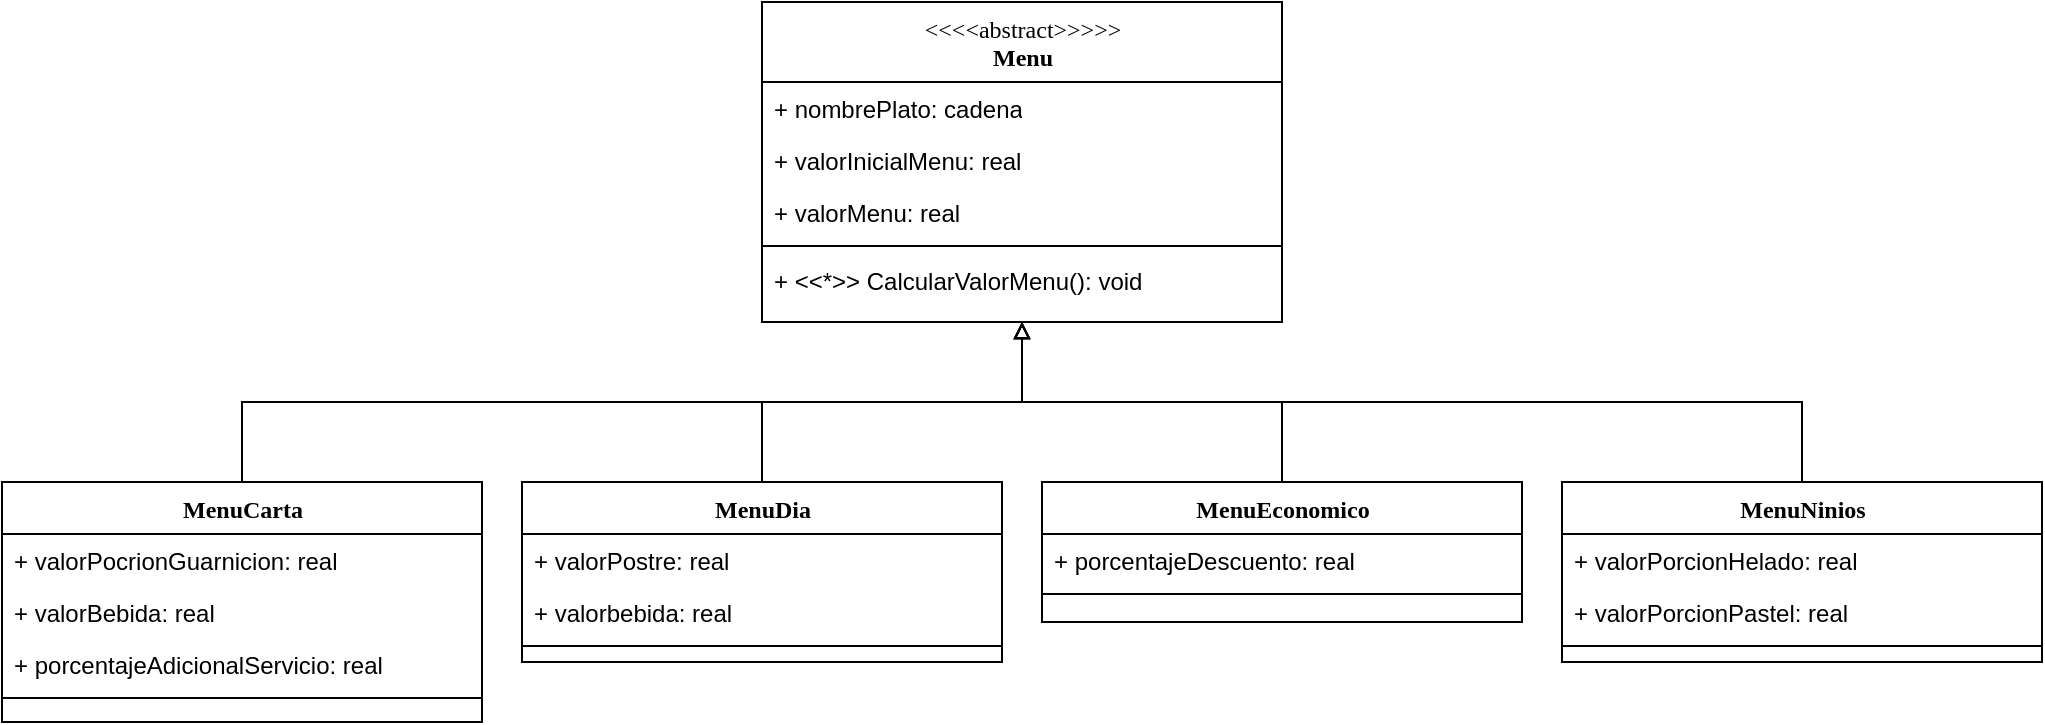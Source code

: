 <mxfile version="24.5.3" type="device">
  <diagram name="Page-1" id="KEOrZav76Aly4ivOEtbQ">
    <mxGraphModel dx="2417" dy="1123" grid="1" gridSize="10" guides="1" tooltips="1" connect="1" arrows="1" fold="1" page="1" pageScale="1" pageWidth="827" pageHeight="1169" math="0" shadow="0">
      <root>
        <mxCell id="0" />
        <mxCell id="1" parent="0" />
        <mxCell id="odoK_0CoZ4ZpcwqMM9DU-37" value="&lt;div&gt;&lt;span style=&quot;background-color: initial; font-weight: normal;&quot;&gt;&amp;lt;&amp;lt;&amp;lt;&amp;lt;abstract&amp;gt;&amp;gt;&amp;gt;&amp;gt;&amp;gt;&lt;/span&gt;&lt;/div&gt;&lt;div&gt;&lt;span style=&quot;background-color: initial;&quot;&gt;Menu&lt;/span&gt;&lt;br&gt;&lt;/div&gt;" style="swimlane;html=1;fontStyle=1;align=center;verticalAlign=top;childLayout=stackLayout;horizontal=1;startSize=40;horizontalStack=0;resizeParent=1;resizeLast=0;collapsible=1;marginBottom=0;swimlaneFillColor=#ffffff;rounded=0;shadow=0;comic=0;labelBackgroundColor=none;strokeWidth=1;fillColor=none;fontFamily=Verdana;fontSize=12" parent="1" vertex="1">
          <mxGeometry x="-130" y="240" width="260" height="160" as="geometry">
            <mxRectangle x="-210" y="120" width="180" height="40" as="alternateBounds" />
          </mxGeometry>
        </mxCell>
        <mxCell id="odoK_0CoZ4ZpcwqMM9DU-38" value="+ nombrePlato: cadena" style="text;html=1;strokeColor=none;fillColor=none;align=left;verticalAlign=top;spacingLeft=4;spacingRight=4;whiteSpace=wrap;overflow=hidden;rotatable=0;points=[[0,0.5],[1,0.5]];portConstraint=eastwest;" parent="odoK_0CoZ4ZpcwqMM9DU-37" vertex="1">
          <mxGeometry y="40" width="260" height="26" as="geometry" />
        </mxCell>
        <mxCell id="sOUrN-d0fV5lQbYJS8_A-44" value="+ valorInicialMenu: real" style="text;html=1;strokeColor=none;fillColor=none;align=left;verticalAlign=top;spacingLeft=4;spacingRight=4;whiteSpace=wrap;overflow=hidden;rotatable=0;points=[[0,0.5],[1,0.5]];portConstraint=eastwest;" parent="odoK_0CoZ4ZpcwqMM9DU-37" vertex="1">
          <mxGeometry y="66" width="260" height="26" as="geometry" />
        </mxCell>
        <mxCell id="sOUrN-d0fV5lQbYJS8_A-43" value="+ valorMenu: real" style="text;html=1;strokeColor=none;fillColor=none;align=left;verticalAlign=top;spacingLeft=4;spacingRight=4;whiteSpace=wrap;overflow=hidden;rotatable=0;points=[[0,0.5],[1,0.5]];portConstraint=eastwest;" parent="odoK_0CoZ4ZpcwqMM9DU-37" vertex="1">
          <mxGeometry y="92" width="260" height="26" as="geometry" />
        </mxCell>
        <mxCell id="odoK_0CoZ4ZpcwqMM9DU-42" value="" style="line;html=1;strokeWidth=1;fillColor=none;align=left;verticalAlign=middle;spacingTop=-1;spacingLeft=3;spacingRight=3;rotatable=0;labelPosition=right;points=[];portConstraint=eastwest;" parent="odoK_0CoZ4ZpcwqMM9DU-37" vertex="1">
          <mxGeometry y="118" width="260" height="8" as="geometry" />
        </mxCell>
        <mxCell id="sOUrN-d0fV5lQbYJS8_A-28" value="+ &amp;lt;&amp;lt;*&amp;gt;&amp;gt; CalcularValorMenu(): void" style="text;html=1;strokeColor=none;fillColor=none;align=left;verticalAlign=top;spacingLeft=4;spacingRight=4;whiteSpace=wrap;overflow=hidden;rotatable=0;points=[[0,0.5],[1,0.5]];portConstraint=eastwest;" parent="odoK_0CoZ4ZpcwqMM9DU-37" vertex="1">
          <mxGeometry y="126" width="260" height="26" as="geometry" />
        </mxCell>
        <mxCell id="odoK_0CoZ4ZpcwqMM9DU-115" style="edgeStyle=orthogonalEdgeStyle;rounded=0;orthogonalLoop=1;jettySize=auto;html=1;exitX=0.5;exitY=0;exitDx=0;exitDy=0;endArrow=block;endFill=0;entryX=0.5;entryY=1;entryDx=0;entryDy=0;" parent="1" source="odoK_0CoZ4ZpcwqMM9DU-72" target="odoK_0CoZ4ZpcwqMM9DU-37" edge="1">
          <mxGeometry relative="1" as="geometry">
            <mxPoint x="-160" y="370" as="targetPoint" />
          </mxGeometry>
        </mxCell>
        <mxCell id="odoK_0CoZ4ZpcwqMM9DU-72" value="MenuCarta" style="swimlane;html=1;fontStyle=1;align=center;verticalAlign=top;childLayout=stackLayout;horizontal=1;startSize=26;horizontalStack=0;resizeParent=1;resizeLast=0;collapsible=1;marginBottom=0;swimlaneFillColor=#ffffff;rounded=0;shadow=0;comic=0;labelBackgroundColor=none;strokeWidth=1;fillColor=none;fontFamily=Verdana;fontSize=12" parent="1" vertex="1">
          <mxGeometry x="-510" y="480" width="240" height="120" as="geometry" />
        </mxCell>
        <mxCell id="odoK_0CoZ4ZpcwqMM9DU-108" value="+ valorPocrionGuarnicion: real" style="text;html=1;strokeColor=none;fillColor=none;align=left;verticalAlign=top;spacingLeft=4;spacingRight=4;whiteSpace=wrap;overflow=hidden;rotatable=0;points=[[0,0.5],[1,0.5]];portConstraint=eastwest;" parent="odoK_0CoZ4ZpcwqMM9DU-72" vertex="1">
          <mxGeometry y="26" width="240" height="26" as="geometry" />
        </mxCell>
        <mxCell id="sOUrN-d0fV5lQbYJS8_A-6" value="+ valorBebida: real" style="text;html=1;strokeColor=none;fillColor=none;align=left;verticalAlign=top;spacingLeft=4;spacingRight=4;whiteSpace=wrap;overflow=hidden;rotatable=0;points=[[0,0.5],[1,0.5]];portConstraint=eastwest;" parent="odoK_0CoZ4ZpcwqMM9DU-72" vertex="1">
          <mxGeometry y="52" width="240" height="26" as="geometry" />
        </mxCell>
        <mxCell id="sOUrN-d0fV5lQbYJS8_A-11" value="+ porcentajeAdicionalServicio: real" style="text;html=1;strokeColor=none;fillColor=none;align=left;verticalAlign=top;spacingLeft=4;spacingRight=4;whiteSpace=wrap;overflow=hidden;rotatable=0;points=[[0,0.5],[1,0.5]];portConstraint=eastwest;" parent="odoK_0CoZ4ZpcwqMM9DU-72" vertex="1">
          <mxGeometry y="78" width="240" height="26" as="geometry" />
        </mxCell>
        <mxCell id="odoK_0CoZ4ZpcwqMM9DU-80" value="" style="line;html=1;strokeWidth=1;fillColor=none;align=left;verticalAlign=middle;spacingTop=-1;spacingLeft=3;spacingRight=3;rotatable=0;labelPosition=right;points=[];portConstraint=eastwest;" parent="odoK_0CoZ4ZpcwqMM9DU-72" vertex="1">
          <mxGeometry y="104" width="240" height="8" as="geometry" />
        </mxCell>
        <mxCell id="JnLRS6rTQrunm2W_V5lM-17" style="edgeStyle=orthogonalEdgeStyle;rounded=0;orthogonalLoop=1;jettySize=auto;html=1;exitX=0.5;exitY=0;exitDx=0;exitDy=0;entryX=0.5;entryY=1;entryDx=0;entryDy=0;endArrow=block;endFill=0;" edge="1" parent="1" source="odoK_0CoZ4ZpcwqMM9DU-84" target="odoK_0CoZ4ZpcwqMM9DU-37">
          <mxGeometry relative="1" as="geometry" />
        </mxCell>
        <mxCell id="odoK_0CoZ4ZpcwqMM9DU-84" value="MenuDia" style="swimlane;html=1;fontStyle=1;align=center;verticalAlign=top;childLayout=stackLayout;horizontal=1;startSize=26;horizontalStack=0;resizeParent=1;resizeLast=0;collapsible=1;marginBottom=0;swimlaneFillColor=#ffffff;rounded=0;shadow=0;comic=0;labelBackgroundColor=none;strokeWidth=1;fillColor=none;fontFamily=Verdana;fontSize=12" parent="1" vertex="1">
          <mxGeometry x="-250" y="480" width="240" height="90" as="geometry" />
        </mxCell>
        <mxCell id="CBUFEW4oq1iE5ETcyMm6-6" value="+ valorPostre: real" style="text;html=1;strokeColor=none;fillColor=none;align=left;verticalAlign=top;spacingLeft=4;spacingRight=4;whiteSpace=wrap;overflow=hidden;rotatable=0;points=[[0,0.5],[1,0.5]];portConstraint=eastwest;" parent="odoK_0CoZ4ZpcwqMM9DU-84" vertex="1">
          <mxGeometry y="26" width="240" height="26" as="geometry" />
        </mxCell>
        <mxCell id="sOUrN-d0fV5lQbYJS8_A-7" value="+ valorbebida: real" style="text;html=1;strokeColor=none;fillColor=none;align=left;verticalAlign=top;spacingLeft=4;spacingRight=4;whiteSpace=wrap;overflow=hidden;rotatable=0;points=[[0,0.5],[1,0.5]];portConstraint=eastwest;" parent="odoK_0CoZ4ZpcwqMM9DU-84" vertex="1">
          <mxGeometry y="52" width="240" height="26" as="geometry" />
        </mxCell>
        <mxCell id="odoK_0CoZ4ZpcwqMM9DU-89" value="" style="line;html=1;strokeWidth=1;fillColor=none;align=left;verticalAlign=middle;spacingTop=-1;spacingLeft=3;spacingRight=3;rotatable=0;labelPosition=right;points=[];portConstraint=eastwest;" parent="odoK_0CoZ4ZpcwqMM9DU-84" vertex="1">
          <mxGeometry y="78" width="240" height="8" as="geometry" />
        </mxCell>
        <mxCell id="odoK_0CoZ4ZpcwqMM9DU-117" style="edgeStyle=orthogonalEdgeStyle;rounded=0;orthogonalLoop=1;jettySize=auto;html=1;exitX=0.5;exitY=0;exitDx=0;exitDy=0;endArrow=block;endFill=0;entryX=0.5;entryY=1;entryDx=0;entryDy=0;" parent="1" source="odoK_0CoZ4ZpcwqMM9DU-92" target="odoK_0CoZ4ZpcwqMM9DU-37" edge="1">
          <mxGeometry relative="1" as="geometry">
            <mxPoint x="-160" y="370" as="targetPoint" />
          </mxGeometry>
        </mxCell>
        <mxCell id="odoK_0CoZ4ZpcwqMM9DU-92" value="MenuEconomico" style="swimlane;html=1;fontStyle=1;align=center;verticalAlign=top;childLayout=stackLayout;horizontal=1;startSize=26;horizontalStack=0;resizeParent=1;resizeLast=0;collapsible=1;marginBottom=0;swimlaneFillColor=#ffffff;rounded=0;shadow=0;comic=0;labelBackgroundColor=none;strokeWidth=1;fillColor=none;fontFamily=Verdana;fontSize=12" parent="1" vertex="1">
          <mxGeometry x="10" y="480" width="240" height="70" as="geometry" />
        </mxCell>
        <mxCell id="CBUFEW4oq1iE5ETcyMm6-16" value="+ porcentajeDescuento: real" style="text;html=1;strokeColor=none;fillColor=none;align=left;verticalAlign=top;spacingLeft=4;spacingRight=4;whiteSpace=wrap;overflow=hidden;rotatable=0;points=[[0,0.5],[1,0.5]];portConstraint=eastwest;" parent="odoK_0CoZ4ZpcwqMM9DU-92" vertex="1">
          <mxGeometry y="26" width="240" height="26" as="geometry" />
        </mxCell>
        <mxCell id="odoK_0CoZ4ZpcwqMM9DU-95" value="" style="line;html=1;strokeWidth=1;fillColor=none;align=left;verticalAlign=middle;spacingTop=-1;spacingLeft=3;spacingRight=3;rotatable=0;labelPosition=right;points=[];portConstraint=eastwest;" parent="odoK_0CoZ4ZpcwqMM9DU-92" vertex="1">
          <mxGeometry y="52" width="240" height="8" as="geometry" />
        </mxCell>
        <mxCell id="JnLRS6rTQrunm2W_V5lM-16" style="edgeStyle=orthogonalEdgeStyle;rounded=0;orthogonalLoop=1;jettySize=auto;html=1;exitX=0.5;exitY=0;exitDx=0;exitDy=0;entryX=0.5;entryY=1;entryDx=0;entryDy=0;endArrow=block;endFill=0;" edge="1" parent="1" source="JnLRS6rTQrunm2W_V5lM-1" target="odoK_0CoZ4ZpcwqMM9DU-37">
          <mxGeometry relative="1" as="geometry" />
        </mxCell>
        <mxCell id="JnLRS6rTQrunm2W_V5lM-1" value="MenuNinios" style="swimlane;html=1;fontStyle=1;align=center;verticalAlign=top;childLayout=stackLayout;horizontal=1;startSize=26;horizontalStack=0;resizeParent=1;resizeLast=0;collapsible=1;marginBottom=0;swimlaneFillColor=#ffffff;rounded=0;shadow=0;comic=0;labelBackgroundColor=none;strokeWidth=1;fillColor=none;fontFamily=Verdana;fontSize=12" vertex="1" parent="1">
          <mxGeometry x="270" y="480" width="240" height="90" as="geometry" />
        </mxCell>
        <mxCell id="JnLRS6rTQrunm2W_V5lM-2" value="+ valorPorcionHelado: real" style="text;html=1;strokeColor=none;fillColor=none;align=left;verticalAlign=top;spacingLeft=4;spacingRight=4;whiteSpace=wrap;overflow=hidden;rotatable=0;points=[[0,0.5],[1,0.5]];portConstraint=eastwest;" vertex="1" parent="JnLRS6rTQrunm2W_V5lM-1">
          <mxGeometry y="26" width="240" height="26" as="geometry" />
        </mxCell>
        <mxCell id="JnLRS6rTQrunm2W_V5lM-3" value="+ valorPorcionPastel: real" style="text;html=1;strokeColor=none;fillColor=none;align=left;verticalAlign=top;spacingLeft=4;spacingRight=4;whiteSpace=wrap;overflow=hidden;rotatable=0;points=[[0,0.5],[1,0.5]];portConstraint=eastwest;" vertex="1" parent="JnLRS6rTQrunm2W_V5lM-1">
          <mxGeometry y="52" width="240" height="26" as="geometry" />
        </mxCell>
        <mxCell id="JnLRS6rTQrunm2W_V5lM-6" value="" style="line;html=1;strokeWidth=1;fillColor=none;align=left;verticalAlign=middle;spacingTop=-1;spacingLeft=3;spacingRight=3;rotatable=0;labelPosition=right;points=[];portConstraint=eastwest;" vertex="1" parent="JnLRS6rTQrunm2W_V5lM-1">
          <mxGeometry y="78" width="240" height="8" as="geometry" />
        </mxCell>
      </root>
    </mxGraphModel>
  </diagram>
</mxfile>
